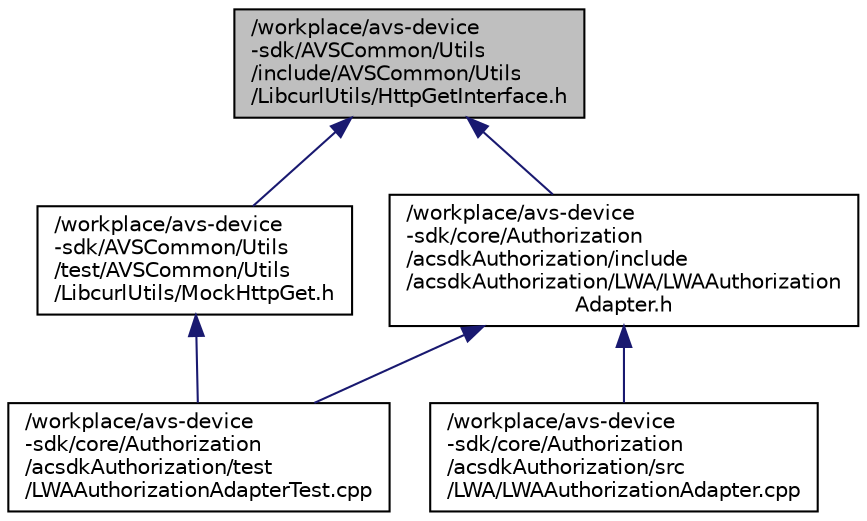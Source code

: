 digraph "/workplace/avs-device-sdk/AVSCommon/Utils/include/AVSCommon/Utils/LibcurlUtils/HttpGetInterface.h"
{
 // LATEX_PDF_SIZE
  edge [fontname="Helvetica",fontsize="10",labelfontname="Helvetica",labelfontsize="10"];
  node [fontname="Helvetica",fontsize="10",shape=record];
  Node1 [label="/workplace/avs-device\l-sdk/AVSCommon/Utils\l/include/AVSCommon/Utils\l/LibcurlUtils/HttpGetInterface.h",height=0.2,width=0.4,color="black", fillcolor="grey75", style="filled", fontcolor="black",tooltip=" "];
  Node1 -> Node2 [dir="back",color="midnightblue",fontsize="10",style="solid",fontname="Helvetica"];
  Node2 [label="/workplace/avs-device\l-sdk/AVSCommon/Utils\l/test/AVSCommon/Utils\l/LibcurlUtils/MockHttpGet.h",height=0.2,width=0.4,color="black", fillcolor="white", style="filled",URL="$_mock_http_get_8h.html",tooltip=" "];
  Node2 -> Node3 [dir="back",color="midnightblue",fontsize="10",style="solid",fontname="Helvetica"];
  Node3 [label="/workplace/avs-device\l-sdk/core/Authorization\l/acsdkAuthorization/test\l/LWAAuthorizationAdapterTest.cpp",height=0.2,width=0.4,color="black", fillcolor="white", style="filled",URL="$_l_w_a_authorization_adapter_test_8cpp.html",tooltip=" "];
  Node1 -> Node4 [dir="back",color="midnightblue",fontsize="10",style="solid",fontname="Helvetica"];
  Node4 [label="/workplace/avs-device\l-sdk/core/Authorization\l/acsdkAuthorization/include\l/acsdkAuthorization/LWA/LWAAuthorization\lAdapter.h",height=0.2,width=0.4,color="black", fillcolor="white", style="filled",URL="$_l_w_a_authorization_adapter_8h.html",tooltip=" "];
  Node4 -> Node5 [dir="back",color="midnightblue",fontsize="10",style="solid",fontname="Helvetica"];
  Node5 [label="/workplace/avs-device\l-sdk/core/Authorization\l/acsdkAuthorization/src\l/LWA/LWAAuthorizationAdapter.cpp",height=0.2,width=0.4,color="black", fillcolor="white", style="filled",URL="$_l_w_a_authorization_adapter_8cpp.html",tooltip=" "];
  Node4 -> Node3 [dir="back",color="midnightblue",fontsize="10",style="solid",fontname="Helvetica"];
}
